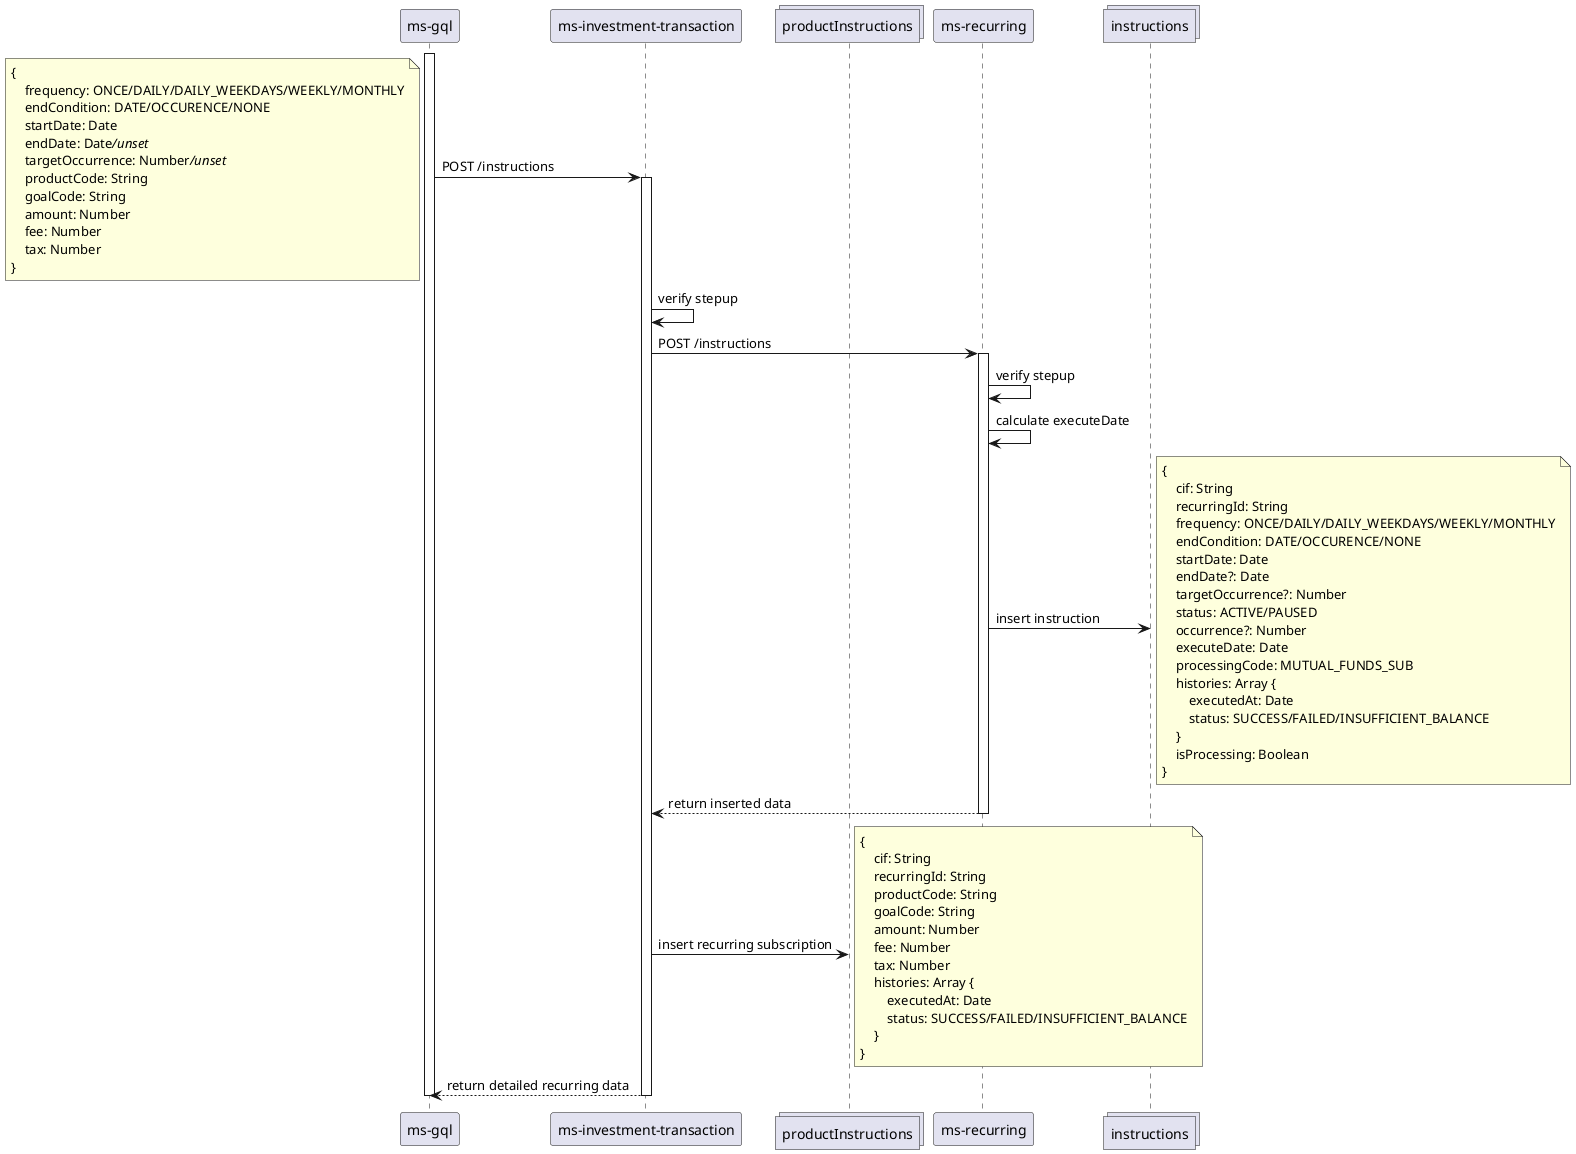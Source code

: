 @startuml mutual funds recurring

participant "ms-gql" as mg
participant "ms-investment-transaction" as mit
collections "productInstructions" as recSubs
participant "ms-recurring" as mr
collections "instructions" as recs

activate mg
mg -> mit: POST /instructions
note left
{ 
    frequency: ONCE/DAILY/DAILY_WEEKDAYS/WEEKLY/MONTHLY
    endCondition: DATE/OCCURENCE/NONE
    startDate: Date
    endDate: Date///unset//
    targetOccurrence: Number///unset//
    productCode: String
    goalCode: String
    amount: Number
    fee: Number
    tax: Number
}
end note
activate mit
mit -> mit: verify stepup
mit -> mr: POST /instructions
activate mr
mr -> mr: verify stepup
mr -> mr: calculate executeDate
mr -> recs: insert instruction
note right
{ 
    cif: String
    recurringId: String
    frequency: ONCE/DAILY/DAILY_WEEKDAYS/WEEKLY/MONTHLY
    endCondition: DATE/OCCURENCE/NONE
    startDate: Date
    endDate?: Date
    targetOccurrence?: Number
    status: ACTIVE/PAUSED
    occurrence?: Number
    executeDate: Date
    processingCode: MUTUAL_FUNDS_SUB
    histories: Array {
        executedAt: Date
        status: SUCCESS/FAILED/INSUFFICIENT_BALANCE
    }
    isProcessing: Boolean
}
end note
mr --> mit: return inserted data
deactivate mr
mit-> recSubs: insert recurring subscription
note right
{ 
    cif: String
    recurringId: String
    productCode: String
    goalCode: String
    amount: Number
    fee: Number
    tax: Number
    histories: Array {
        executedAt: Date
        status: SUCCESS/FAILED/INSUFFICIENT_BALANCE
    }
}
end note
mit --> mg: return detailed recurring data
deactivate mit
deactivate mg

@enduml